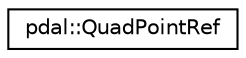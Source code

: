 digraph "Graphical Class Hierarchy"
{
  edge [fontname="Helvetica",fontsize="10",labelfontname="Helvetica",labelfontsize="10"];
  node [fontname="Helvetica",fontsize="10",shape=record];
  rankdir="LR";
  Node1 [label="pdal::QuadPointRef",height=0.2,width=0.4,color="black", fillcolor="white", style="filled",URL="$structpdal_1_1QuadPointRef.html"];
}
